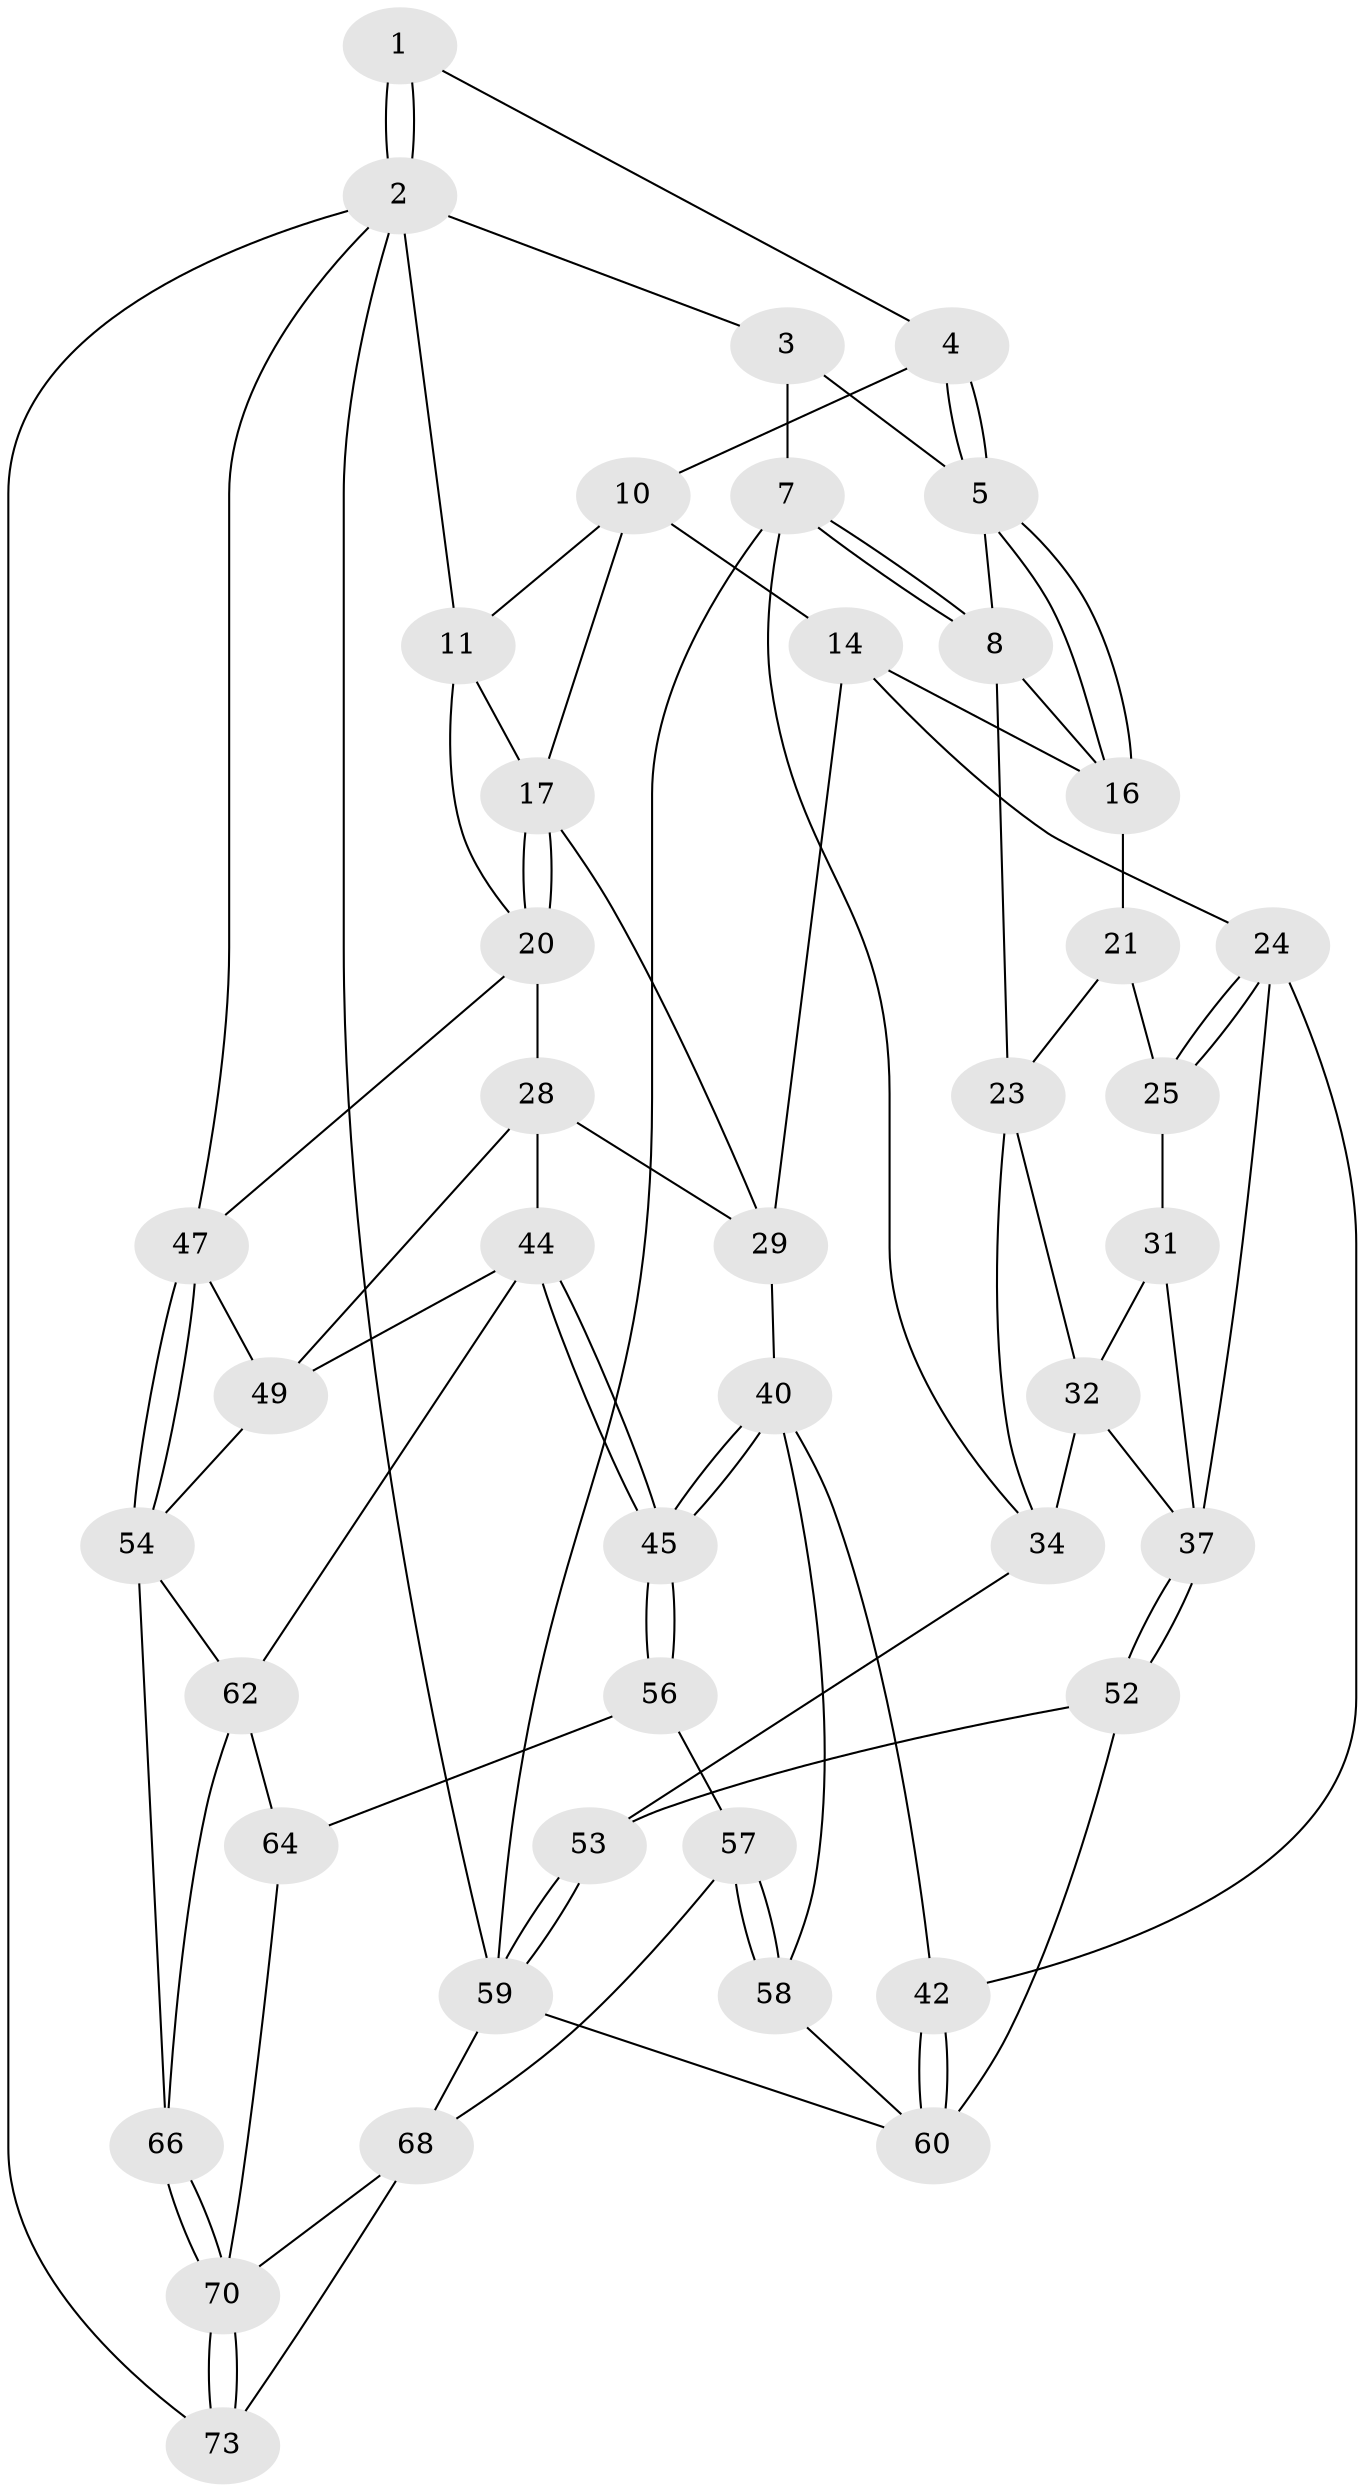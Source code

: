 // original degree distribution, {3: 0.0273972602739726, 6: 0.2054794520547945, 4: 0.2465753424657534, 5: 0.5205479452054794}
// Generated by graph-tools (version 1.1) at 2025/42/03/06/25 10:42:27]
// undirected, 43 vertices, 95 edges
graph export_dot {
graph [start="1"]
  node [color=gray90,style=filled];
  1 [pos="+0.5713499565203064+0"];
  2 [pos="+1+0",super="+46"];
  3 [pos="+0.23726273057973005+0"];
  4 [pos="+0.5802499674715134+0"];
  5 [pos="+0.434781413488418+0.16513626619461114",super="+6"];
  7 [pos="+0+0.16773177392146077"];
  8 [pos="+0+0.16861963605810013",super="+9"];
  10 [pos="+0.670023345856714+0.08222594139476073",super="+13"];
  11 [pos="+0.7662412176857626+0.1105201660055834",super="+12"];
  14 [pos="+0.5592981702576358+0.3723661586174896",super="+15"];
  16 [pos="+0.4195598976118539+0.2542481131185003",super="+19"];
  17 [pos="+0.8052926085108628+0.20846670215965904",super="+18"];
  20 [pos="+1+0.23598037683548928",super="+27"];
  21 [pos="+0.20837570577463171+0.2201247683987588",super="+22"];
  23 [pos="+0.13806410656678966+0.3277764309485104",super="+33"];
  24 [pos="+0.34288813974223287+0.36887459366672015",super="+36"];
  25 [pos="+0.30000436728846613+0.37104349926441216",super="+26"];
  28 [pos="+0.8494641979656068+0.4259486771231974",super="+43"];
  29 [pos="+0.8211418413282083+0.41440118767847123",super="+30"];
  31 [pos="+0.22086658444367846+0.4077918457070258"];
  32 [pos="+0.1405635245011842+0.39487612566696",super="+39"];
  34 [pos="+0+0.5006129656308113",super="+35"];
  37 [pos="+0.2889471278853205+0.6111452427170109",super="+38"];
  40 [pos="+0.5611920126033235+0.5691175763760086",super="+41"];
  42 [pos="+0.3701060755596596+0.6265716082333771"];
  44 [pos="+0.7900731105339501+0.6587698410290831",super="+51"];
  45 [pos="+0.6669078747021815+0.6724240983856784"];
  47 [pos="+1+0.9099353426898934",super="+48"];
  49 [pos="+0.9929164270359593+0.606807584617706",super="+50"];
  52 [pos="+0.16395780563726822+0.7498832273531629"];
  53 [pos="+0+0.6752839837610106"];
  54 [pos="+1+0.8510815926485805",super="+55"];
  56 [pos="+0.6567042353216307+0.7809174561157294",super="+65"];
  57 [pos="+0.538975137533531+0.8377856470096574",super="+67"];
  58 [pos="+0.4973953345381621+0.8047317269852498"];
  59 [pos="+0+1",super="+69"];
  60 [pos="+0.40277122077847444+0.8014175148419433",super="+61"];
  62 [pos="+0.8370024654174946+0.741739817498607",super="+63"];
  64 [pos="+0.7255085587856732+0.8812833115969773"];
  66 [pos="+0.9167354369614422+0.8596378923110835"];
  68 [pos="+0.387851520458859+1",super="+72"];
  70 [pos="+0.7994316363327236+0.9486255697240187",super="+71"];
  73 [pos="+0.8741676120674249+1"];
  1 -- 2;
  1 -- 2;
  1 -- 4;
  2 -- 3;
  2 -- 73;
  2 -- 59;
  2 -- 47;
  2 -- 11;
  3 -- 7;
  3 -- 5;
  4 -- 5;
  4 -- 5;
  4 -- 10;
  5 -- 16;
  5 -- 16;
  5 -- 8;
  7 -- 8;
  7 -- 8;
  7 -- 59;
  7 -- 34;
  8 -- 23;
  8 -- 16;
  10 -- 11;
  10 -- 14;
  10 -- 17;
  11 -- 17;
  11 -- 20;
  14 -- 29;
  14 -- 16;
  14 -- 24;
  16 -- 21;
  17 -- 20;
  17 -- 20;
  17 -- 29;
  20 -- 28;
  20 -- 47;
  21 -- 25 [weight=2];
  21 -- 23;
  23 -- 32;
  23 -- 34;
  24 -- 25;
  24 -- 25;
  24 -- 42;
  24 -- 37;
  25 -- 31;
  28 -- 29;
  28 -- 49;
  28 -- 44;
  29 -- 40;
  31 -- 32;
  31 -- 37;
  32 -- 34;
  32 -- 37;
  34 -- 53;
  37 -- 52;
  37 -- 52;
  40 -- 45;
  40 -- 45;
  40 -- 42;
  40 -- 58;
  42 -- 60;
  42 -- 60;
  44 -- 45;
  44 -- 45;
  44 -- 49;
  44 -- 62;
  45 -- 56;
  45 -- 56;
  47 -- 54;
  47 -- 54;
  47 -- 49;
  49 -- 54;
  52 -- 53;
  52 -- 60;
  53 -- 59;
  53 -- 59;
  54 -- 66;
  54 -- 62;
  56 -- 57 [weight=2];
  56 -- 64;
  57 -- 58;
  57 -- 58;
  57 -- 68;
  58 -- 60;
  59 -- 68;
  59 -- 60;
  62 -- 64;
  62 -- 66;
  64 -- 70;
  66 -- 70;
  66 -- 70;
  68 -- 73;
  68 -- 70;
  70 -- 73;
  70 -- 73;
}
